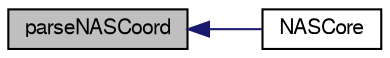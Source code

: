 digraph "parseNASCoord"
{
  bgcolor="transparent";
  edge [fontname="FreeSans",fontsize="10",labelfontname="FreeSans",labelfontsize="10"];
  node [fontname="FreeSans",fontsize="10",shape=record];
  rankdir="LR";
  Node16 [label="parseNASCoord",height=0.2,width=0.4,color="black", fillcolor="grey75", style="filled", fontcolor="black"];
  Node16 -> Node17 [dir="back",color="midnightblue",fontsize="10",style="solid",fontname="FreeSans"];
  Node17 [label="NASCore",height=0.2,width=0.4,color="black",URL="$a21850.html#a5a727bd3f4c42341de52bda99c5993b2",tooltip="Construct null. "];
}
